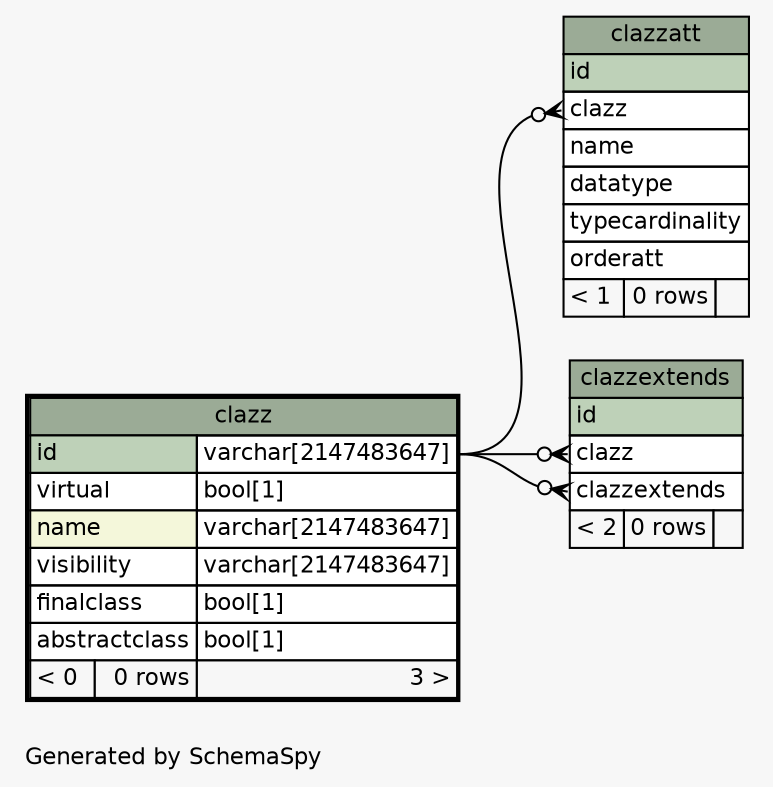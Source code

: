 // dot 2.38.0 on Windows 10 10.0
// SchemaSpy rev 590
digraph "oneDegreeRelationshipsDiagram" {
  graph [
    rankdir="RL"
    bgcolor="#f7f7f7"
    label="\nGenerated by SchemaSpy"
    labeljust="l"
    nodesep="0.18"
    ranksep="0.46"
    fontname="Helvetica"
    fontsize="11"
  ];
  node [
    fontname="Helvetica"
    fontsize="11"
    shape="plaintext"
  ];
  edge [
    arrowsize="0.8"
  ];
  "clazzatt":"clazz":w -> "clazz":"id.type":e [arrowhead=none dir=back arrowtail=crowodot];
  "clazzextends":"clazz":w -> "clazz":"id.type":e [arrowhead=none dir=back arrowtail=crowodot];
  "clazzextends":"clazzextends":w -> "clazz":"id.type":e [arrowhead=none dir=back arrowtail=crowodot];
  "clazz" [
    label=<
    <TABLE BORDER="2" CELLBORDER="1" CELLSPACING="0" BGCOLOR="#ffffff">
      <TR><TD COLSPAN="3" BGCOLOR="#9bab96" ALIGN="CENTER">clazz</TD></TR>
      <TR><TD PORT="id" COLSPAN="2" BGCOLOR="#bed1b8" ALIGN="LEFT">id</TD><TD PORT="id.type" ALIGN="LEFT">varchar[2147483647]</TD></TR>
      <TR><TD PORT="virtual" COLSPAN="2" ALIGN="LEFT">virtual</TD><TD PORT="virtual.type" ALIGN="LEFT">bool[1]</TD></TR>
      <TR><TD PORT="name" COLSPAN="2" BGCOLOR="#f4f7da" ALIGN="LEFT">name</TD><TD PORT="name.type" ALIGN="LEFT">varchar[2147483647]</TD></TR>
      <TR><TD PORT="visibility" COLSPAN="2" ALIGN="LEFT">visibility</TD><TD PORT="visibility.type" ALIGN="LEFT">varchar[2147483647]</TD></TR>
      <TR><TD PORT="finalclass" COLSPAN="2" ALIGN="LEFT">finalclass</TD><TD PORT="finalclass.type" ALIGN="LEFT">bool[1]</TD></TR>
      <TR><TD PORT="abstractclass" COLSPAN="2" ALIGN="LEFT">abstractclass</TD><TD PORT="abstractclass.type" ALIGN="LEFT">bool[1]</TD></TR>
      <TR><TD ALIGN="LEFT" BGCOLOR="#f7f7f7">&lt; 0</TD><TD ALIGN="RIGHT" BGCOLOR="#f7f7f7">0 rows</TD><TD ALIGN="RIGHT" BGCOLOR="#f7f7f7">3 &gt;</TD></TR>
    </TABLE>>
    URL="clazz.html"
    tooltip="clazz"
  ];
  "clazzatt" [
    label=<
    <TABLE BORDER="0" CELLBORDER="1" CELLSPACING="0" BGCOLOR="#ffffff">
      <TR><TD COLSPAN="3" BGCOLOR="#9bab96" ALIGN="CENTER">clazzatt</TD></TR>
      <TR><TD PORT="id" COLSPAN="3" BGCOLOR="#bed1b8" ALIGN="LEFT">id</TD></TR>
      <TR><TD PORT="clazz" COLSPAN="3" ALIGN="LEFT">clazz</TD></TR>
      <TR><TD PORT="name" COLSPAN="3" ALIGN="LEFT">name</TD></TR>
      <TR><TD PORT="datatype" COLSPAN="3" ALIGN="LEFT">datatype</TD></TR>
      <TR><TD PORT="typecardinality" COLSPAN="3" ALIGN="LEFT">typecardinality</TD></TR>
      <TR><TD PORT="orderatt" COLSPAN="3" ALIGN="LEFT">orderatt</TD></TR>
      <TR><TD ALIGN="LEFT" BGCOLOR="#f7f7f7">&lt; 1</TD><TD ALIGN="RIGHT" BGCOLOR="#f7f7f7">0 rows</TD><TD ALIGN="RIGHT" BGCOLOR="#f7f7f7">  </TD></TR>
    </TABLE>>
    URL="clazzatt.html"
    tooltip="clazzatt"
  ];
  "clazzextends" [
    label=<
    <TABLE BORDER="0" CELLBORDER="1" CELLSPACING="0" BGCOLOR="#ffffff">
      <TR><TD COLSPAN="3" BGCOLOR="#9bab96" ALIGN="CENTER">clazzextends</TD></TR>
      <TR><TD PORT="id" COLSPAN="3" BGCOLOR="#bed1b8" ALIGN="LEFT">id</TD></TR>
      <TR><TD PORT="clazz" COLSPAN="3" ALIGN="LEFT">clazz</TD></TR>
      <TR><TD PORT="clazzextends" COLSPAN="3" ALIGN="LEFT">clazzextends</TD></TR>
      <TR><TD ALIGN="LEFT" BGCOLOR="#f7f7f7">&lt; 2</TD><TD ALIGN="RIGHT" BGCOLOR="#f7f7f7">0 rows</TD><TD ALIGN="RIGHT" BGCOLOR="#f7f7f7">  </TD></TR>
    </TABLE>>
    URL="clazzextends.html"
    tooltip="clazzextends"
  ];
}
